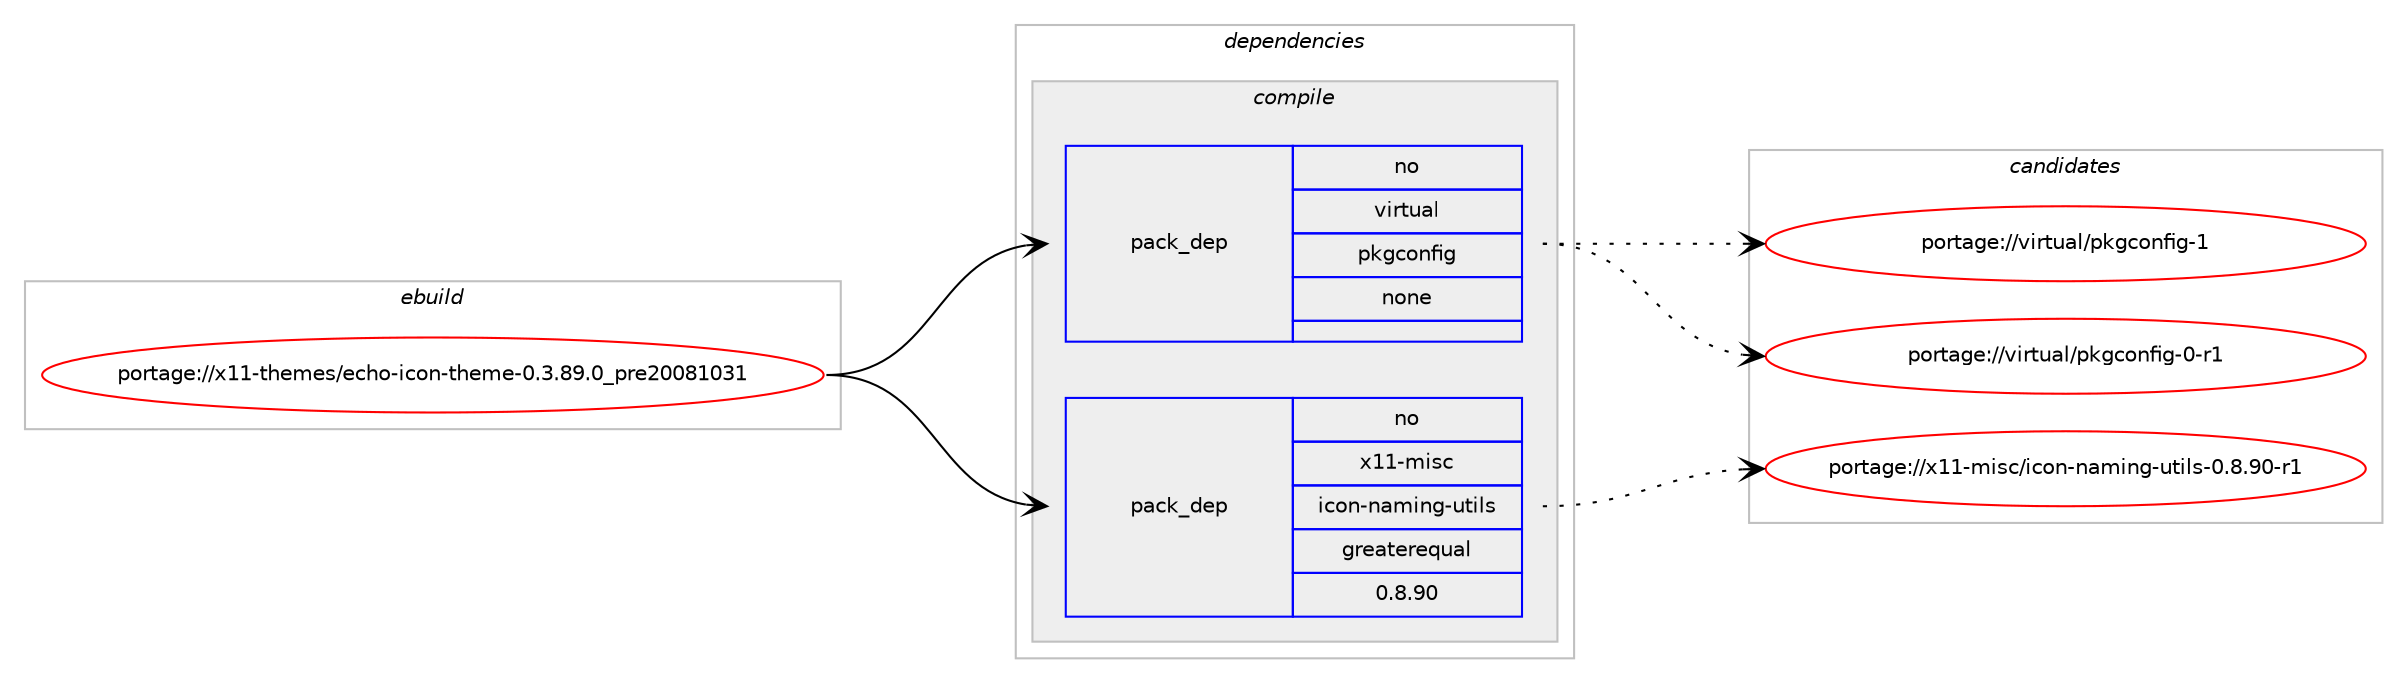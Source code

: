 digraph prolog {

# *************
# Graph options
# *************

newrank=true;
concentrate=true;
compound=true;
graph [rankdir=LR,fontname=Helvetica,fontsize=10,ranksep=1.5];#, ranksep=2.5, nodesep=0.2];
edge  [arrowhead=vee];
node  [fontname=Helvetica,fontsize=10];

# **********
# The ebuild
# **********

subgraph cluster_leftcol {
color=gray;
rank=same;
label=<<i>ebuild</i>>;
id [label="portage://x11-themes/echo-icon-theme-0.3.89.0_pre20081031", color=red, width=4, href="../x11-themes/echo-icon-theme-0.3.89.0_pre20081031.svg"];
}

# ****************
# The dependencies
# ****************

subgraph cluster_midcol {
color=gray;
label=<<i>dependencies</i>>;
subgraph cluster_compile {
fillcolor="#eeeeee";
style=filled;
label=<<i>compile</i>>;
subgraph pack2026 {
dependency2461 [label=<<TABLE BORDER="0" CELLBORDER="1" CELLSPACING="0" CELLPADDING="4" WIDTH="220"><TR><TD ROWSPAN="6" CELLPADDING="30">pack_dep</TD></TR><TR><TD WIDTH="110">no</TD></TR><TR><TD>virtual</TD></TR><TR><TD>pkgconfig</TD></TR><TR><TD>none</TD></TR><TR><TD></TD></TR></TABLE>>, shape=none, color=blue];
}
id:e -> dependency2461:w [weight=20,style="solid",arrowhead="vee"];
subgraph pack2027 {
dependency2462 [label=<<TABLE BORDER="0" CELLBORDER="1" CELLSPACING="0" CELLPADDING="4" WIDTH="220"><TR><TD ROWSPAN="6" CELLPADDING="30">pack_dep</TD></TR><TR><TD WIDTH="110">no</TD></TR><TR><TD>x11-misc</TD></TR><TR><TD>icon-naming-utils</TD></TR><TR><TD>greaterequal</TD></TR><TR><TD>0.8.90</TD></TR></TABLE>>, shape=none, color=blue];
}
id:e -> dependency2462:w [weight=20,style="solid",arrowhead="vee"];
}
subgraph cluster_compileandrun {
fillcolor="#eeeeee";
style=filled;
label=<<i>compile and run</i>>;
}
subgraph cluster_run {
fillcolor="#eeeeee";
style=filled;
label=<<i>run</i>>;
}
}

# **************
# The candidates
# **************

subgraph cluster_choices {
rank=same;
color=gray;
label=<<i>candidates</i>>;

subgraph choice2026 {
color=black;
nodesep=1;
choice1181051141161179710847112107103991111101021051034549 [label="portage://virtual/pkgconfig-1", color=red, width=4,href="../virtual/pkgconfig-1.svg"];
choice11810511411611797108471121071039911111010210510345484511449 [label="portage://virtual/pkgconfig-0-r1", color=red, width=4,href="../virtual/pkgconfig-0-r1.svg"];
dependency2461:e -> choice1181051141161179710847112107103991111101021051034549:w [style=dotted,weight="100"];
dependency2461:e -> choice11810511411611797108471121071039911111010210510345484511449:w [style=dotted,weight="100"];
}
subgraph choice2027 {
color=black;
nodesep=1;
choice120494945109105115994710599111110451109710910511010345117116105108115454846564657484511449 [label="portage://x11-misc/icon-naming-utils-0.8.90-r1", color=red, width=4,href="../x11-misc/icon-naming-utils-0.8.90-r1.svg"];
dependency2462:e -> choice120494945109105115994710599111110451109710910511010345117116105108115454846564657484511449:w [style=dotted,weight="100"];
}
}

}
